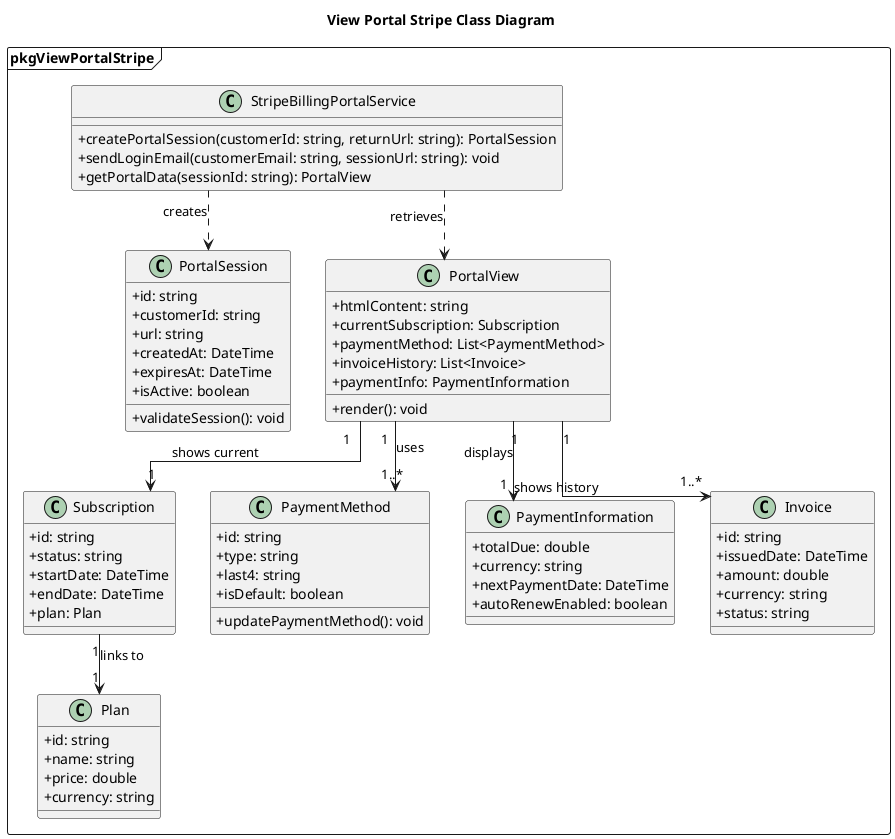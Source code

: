@startuml ViewPortalStripe
Title View Portal Stripe Class Diagram
skinparam classAttributeIconSize 0
skinparam linetype ortho
skinparam classAttributeIconSize 0
' Lớp chính xử lý sign-in
package pkgViewPortalStripe <<Frame>> {
  class StripeBillingPortalService {
    + createPortalSession(customerId: string, returnUrl: string): PortalSession
    + sendLoginEmail(customerEmail: string, sessionUrl: string): void
    + getPortalData(sessionId: string): PortalView
  }

  class PortalSession {
    + id: string
    + customerId: string
    + url: string
    + createdAt: DateTime
    + expiresAt: DateTime
    + isActive: boolean
    + validateSession(): void
  }

  class PortalView {
    + htmlContent: string
    + currentSubscription: Subscription
    + paymentMethod: List<PaymentMethod>
    + invoiceHistory: List<Invoice>
    + paymentInfo: PaymentInformation
    + render(): void
  }

  class Subscription {
    + id: string
    + status: string
    + startDate: DateTime
    + endDate: DateTime
    + plan: Plan
  }

  class PaymentMethod {
    + id: string
    + type: string
    + last4: string
    + isDefault: boolean
    + updatePaymentMethod(): void
  }

  class PaymentInformation {
    + totalDue: double
    + currency: string
    + nextPaymentDate: DateTime
    + autoRenewEnabled: boolean
  }

  class Invoice {
    + id: string
    + issuedDate: DateTime
    + amount: double
    + currency: string
    + status: string
  }

  class Plan {
    + id: string
    + name: string
    + price: double
    + currency: string
  }

  StripeBillingPortalService ..> PortalSession : creates
  StripeBillingPortalService ..> PortalView : retrieves
  PortalView "1" --> "1" Subscription : shows current
  PortalView "1" --> "1..*" PaymentMethod : uses
  PortalView "1" --> "1" PaymentInformation : displays
  PortalView "1" --> "1..*" Invoice : shows history
  Subscription "1" --> "1" Plan : links to
}

@enduml

' StripeBillingPortalService:

' Dịch vụ chính tương tác với Stripe để tạo portal session, gửi email, và lấy dữ liệu để hiển thị.
' Phương thức:
' createPortalSession: Tạo session với URL duy nhất.
' sendLoginEmail: Gửi email chứa liên kết đăng nhập.
' getPortalData: Lấy dữ liệu để hiển thị trong Portal View (gồm các gói hiện tại, phương thức thanh toán, hóa đơn, v.v.).
' PortalSession:

' Đại diện cho phiên làm việc của khách hàng, như đã mô tả trước đây.
' PortalView:

' Hiển thị dữ liệu trên giao diện Portal.
' Thuộc tính:
' currentSubscription: Thông tin gói đăng ký hiện tại.
' paymentMethod: Phương thức thanh toán mặc định của khách hàng.
' invoiceHistory: Danh sách các hóa đơn.
' paymentInfo: Thông tin thanh toán (số tiền cần trả, ngày thanh toán tiếp theo, v.v.).
' Subscription:

' Mô tả gói đăng ký hiện tại của khách hàng.
' Bao gồm thông tin chi tiết về kế hoạch (Plan), ngày bắt đầu/kết thúc, trạng thái, v.v.
' PaymentMethod:

' Thông tin phương thức thanh toán, như loại (thẻ, PayPal), số cuối (last4), và trạng thái mặc định.
' PaymentInformation:

' Dữ liệu liên quan đến thanh toán:
' totalDue: Tổng số tiền cần trả.
' currency: Loại tiền tệ.
' nextPaymentDate: Ngày thanh toán tiếp theo.
' autoRenewEnabled: Trạng thái tự động gia hạn.
' Invoice:

' Lịch sử hóa đơn của khách hàng.
' Thuộc tính:
' id: Mã định danh hóa đơn.
' issuedDate: Ngày xuất hóa đơn.
' amount: Số tiền hóa đơn.
' currency: Loại tiền tệ.
' status: Trạng thái hóa đơn (paid, pending, v.v.).
' Plan:

' Thông tin về kế hoạch đăng ký:
' id, name, price, và currency.
